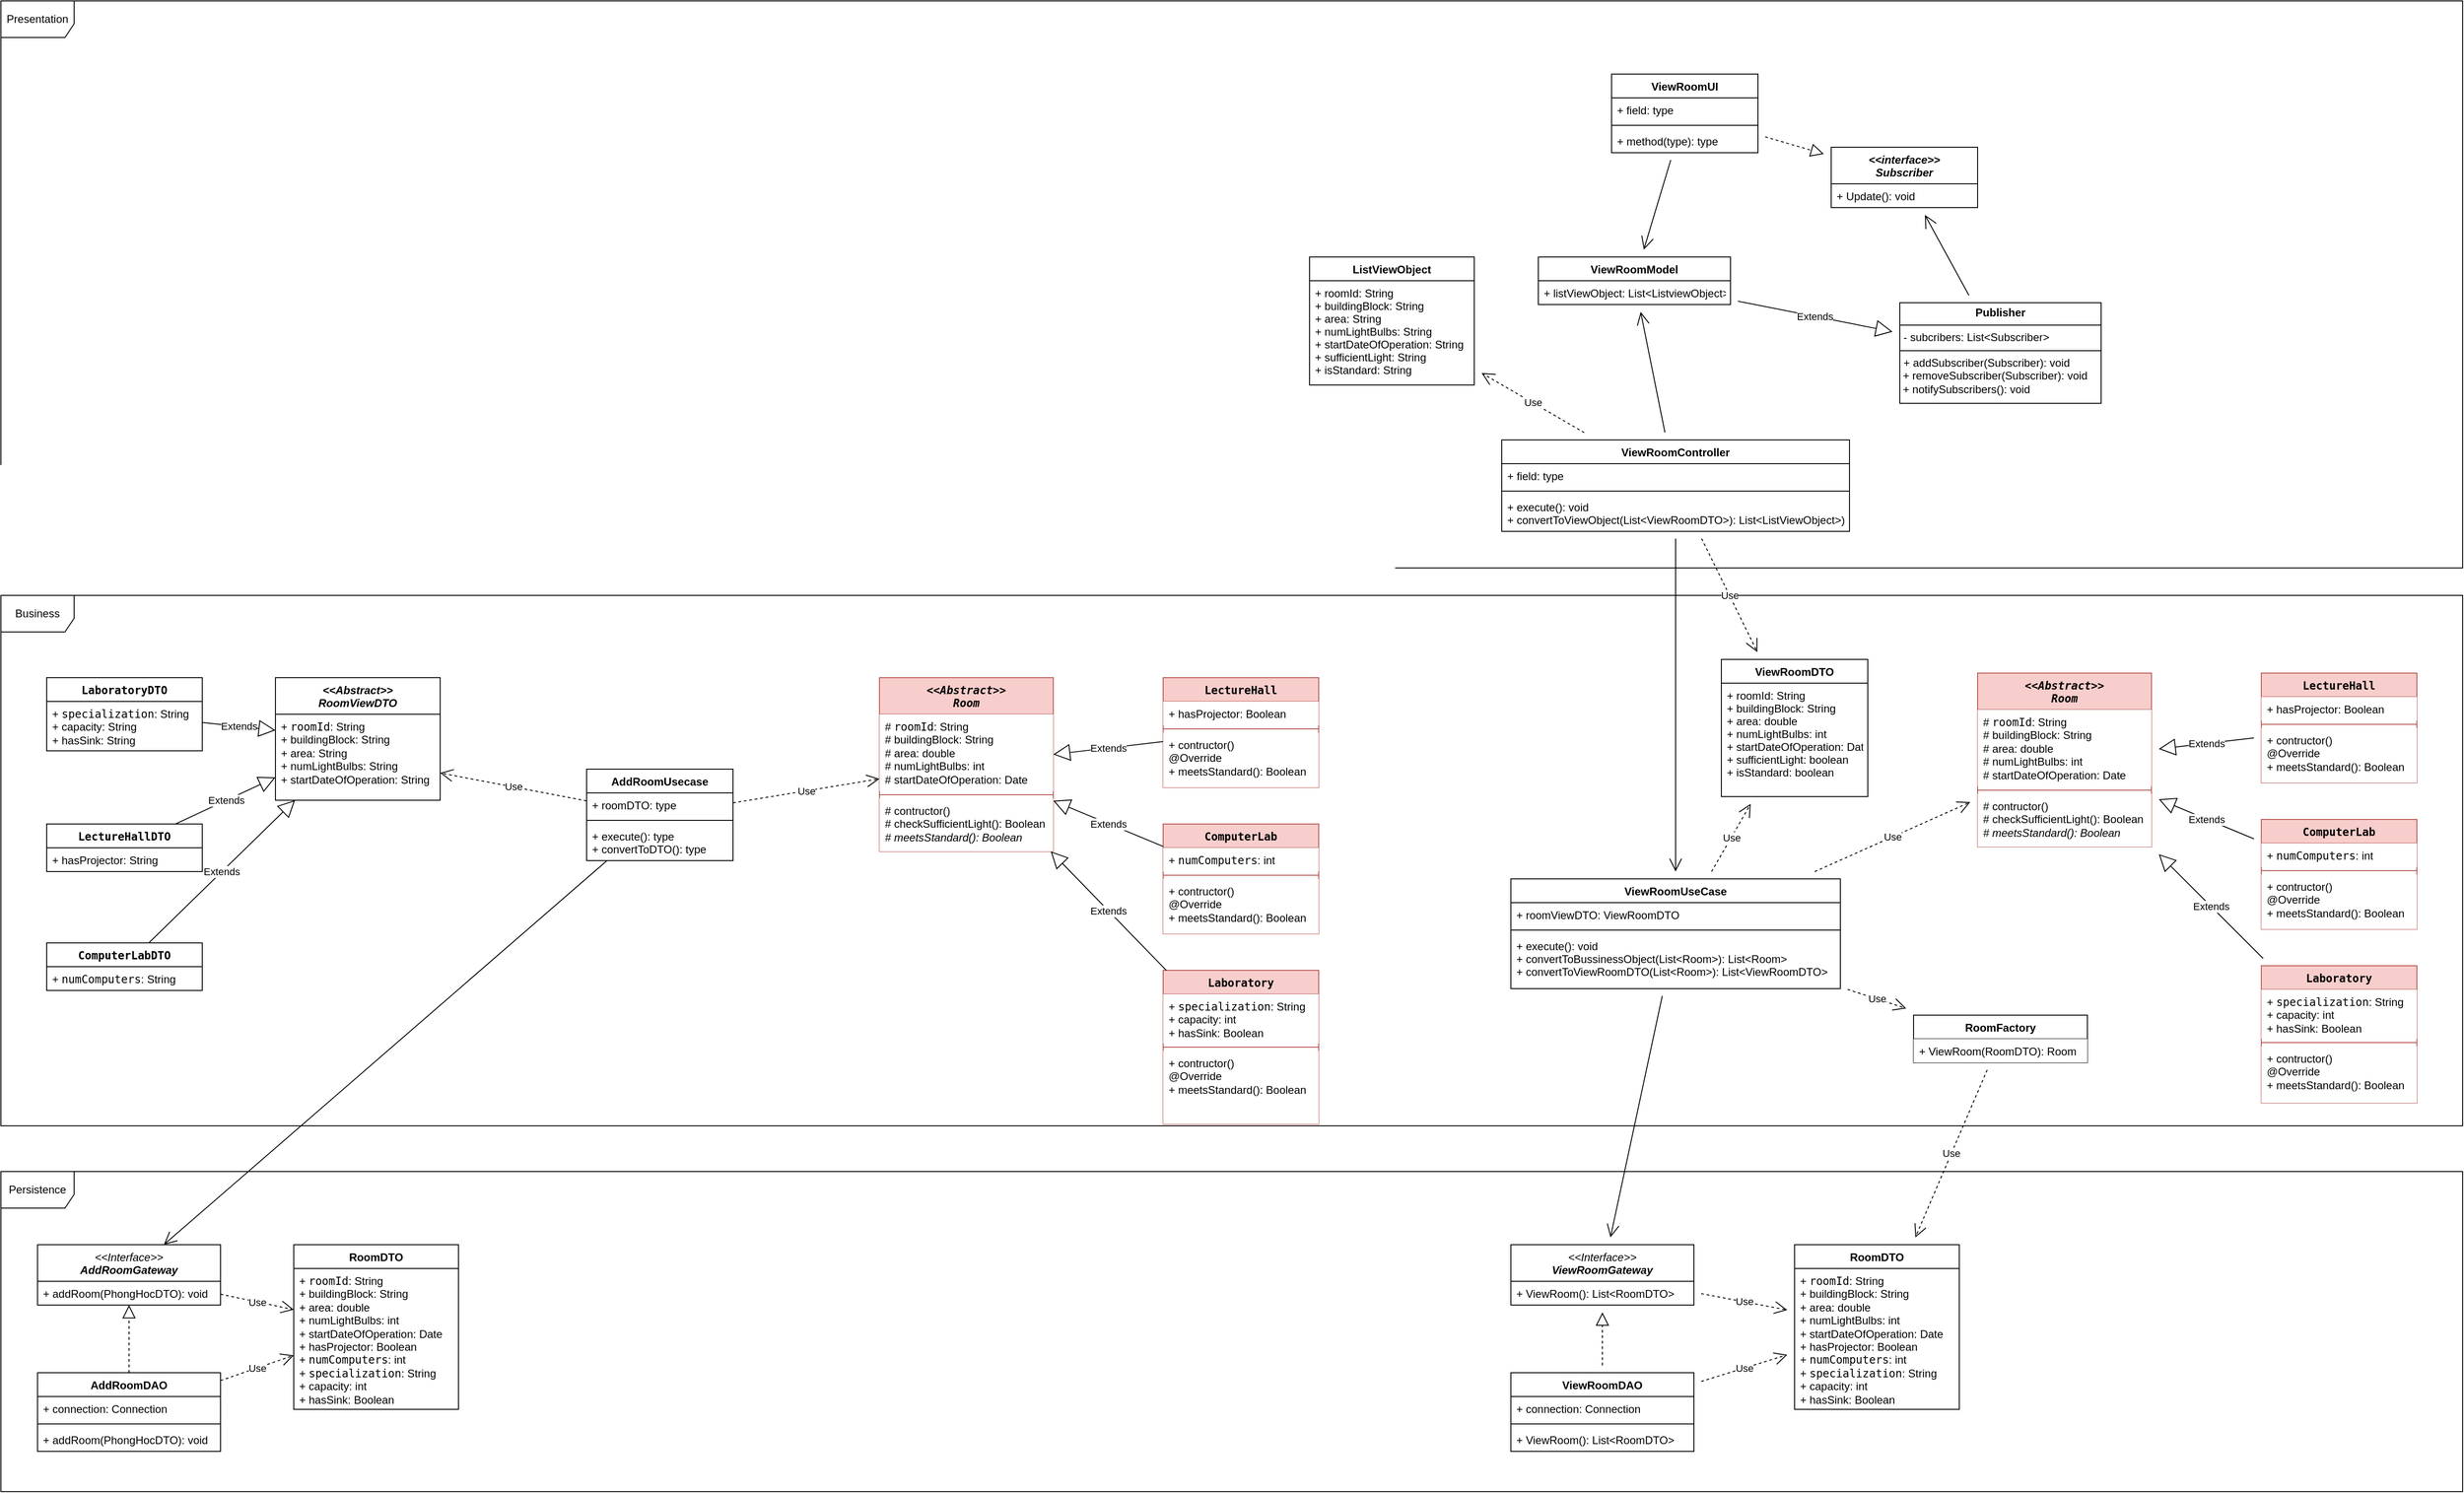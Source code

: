<mxfile>
    <diagram name="Page-1" id="yDfNFinJAzQXPqqPIYiH">
        <mxGraphModel dx="1584" dy="721" grid="1" gridSize="10" guides="1" tooltips="1" connect="1" arrows="1" fold="1" page="1" pageScale="1" pageWidth="850" pageHeight="1100" background="none" math="0" shadow="0">
            <root>
                <mxCell id="0"/>
                <mxCell id="1" parent="0"/>
                <mxCell id="zzaShAJUH8Mr4S-TDmGa-9" value="Business" style="shape=umlFrame;whiteSpace=wrap;html=1;pointerEvents=0;width=80;height=40;fillColor=default;fillStyle=auto;gradientColor=none;fontColor=default;rounded=0;fontStyle=0;movable=0;resizable=0;rotatable=0;deletable=0;editable=0;connectable=0;" parent="1" vertex="1">
                    <mxGeometry x="-800" y="970" width="2690" height="580" as="geometry"/>
                </mxCell>
                <mxCell id="zzaShAJUH8Mr4S-TDmGa-8" value="Presentation" style="shape=umlFrame;whiteSpace=wrap;html=1;pointerEvents=0;width=80;height=40;fontColor=default;rounded=0;movable=0;resizable=0;rotatable=0;deletable=0;editable=0;connectable=0;" parent="1" vertex="1">
                    <mxGeometry x="-800" y="320" width="2690" height="620" as="geometry"/>
                </mxCell>
                <mxCell id="zzaShAJUH8Mr4S-TDmGa-10" value="Persistence" style="shape=umlFrame;whiteSpace=wrap;html=1;pointerEvents=0;width=80;height=40;fontColor=default;rounded=0;movable=0;resizable=0;rotatable=0;deletable=0;editable=0;connectable=0;" parent="1" vertex="1">
                    <mxGeometry x="-800" y="1600" width="2690" height="350" as="geometry"/>
                </mxCell>
                <mxCell id="zzaShAJUH8Mr4S-TDmGa-12" value="&lt;div&gt;&lt;code&gt;&lt;i&gt;&lt;font&gt;&amp;lt;&amp;lt;Abstract&amp;gt;&amp;gt;&lt;/font&gt;&lt;/i&gt;&lt;/code&gt;&lt;/div&gt;&lt;font face=&quot;monospace&quot;&gt;&lt;i&gt;Room&lt;/i&gt;&lt;/font&gt;" style="swimlane;fontStyle=1;align=center;verticalAlign=top;childLayout=stackLayout;horizontal=1;startSize=40;horizontalStack=0;resizeParent=1;resizeParentMax=0;resizeLast=0;collapsible=1;marginBottom=0;whiteSpace=wrap;html=1;rounded=0;fillColor=#f8cecc;strokeColor=#b85450;" parent="1" vertex="1">
                    <mxGeometry x="160" y="1060" width="190" height="190" as="geometry"/>
                </mxCell>
                <mxCell id="zzaShAJUH8Mr4S-TDmGa-13" value="#&amp;nbsp;&lt;code&gt;&lt;font&gt;roomId&lt;/font&gt;&lt;/code&gt;: Strin&lt;span style=&quot;background-color: transparent;&quot;&gt;g&lt;/span&gt;&lt;div&gt;&lt;div&gt;# buildingBlock&lt;span style=&quot;background-color: transparent;&quot;&gt;: String&lt;/span&gt;&lt;/div&gt;&lt;/div&gt;&lt;div&gt;&lt;span style=&quot;background-color: transparent;&quot;&gt;#&amp;nbsp;&lt;/span&gt;area&lt;span style=&quot;background-color: transparent;&quot;&gt;: double&lt;/span&gt;&lt;/div&gt;&lt;div&gt;&lt;span style=&quot;background-color: transparent;&quot;&gt;#&amp;nbsp;&lt;/span&gt;numLightBulbs&lt;span style=&quot;background-color: transparent;&quot;&gt;: int&lt;/span&gt;&lt;/div&gt;&lt;div&gt;&lt;span style=&quot;background-color: transparent;&quot;&gt;#&amp;nbsp;&lt;/span&gt;startDateOfOperation&lt;span style=&quot;background-color: transparent;&quot;&gt;: Date&lt;/span&gt;&lt;/div&gt;" style="text;strokeColor=none;fillColor=default;align=left;verticalAlign=top;spacingLeft=4;spacingRight=4;overflow=hidden;rotatable=0;points=[[0,0.5],[1,0.5]];portConstraint=eastwest;whiteSpace=wrap;html=1;fontColor=default;rounded=0;" parent="zzaShAJUH8Mr4S-TDmGa-12" vertex="1">
                    <mxGeometry y="40" width="190" height="84" as="geometry"/>
                </mxCell>
                <mxCell id="zzaShAJUH8Mr4S-TDmGa-14" value="" style="line;strokeWidth=1;fillColor=none;align=left;verticalAlign=middle;spacingTop=-1;spacingLeft=3;spacingRight=3;rotatable=0;labelPosition=right;points=[];portConstraint=eastwest;strokeColor=inherit;fontColor=default;rounded=0;" parent="zzaShAJUH8Mr4S-TDmGa-12" vertex="1">
                    <mxGeometry y="124" width="190" height="8" as="geometry"/>
                </mxCell>
                <mxCell id="zzaShAJUH8Mr4S-TDmGa-15" value="# contructor()&amp;nbsp;&lt;br&gt;# checkSufficientLight(): Boolean&lt;div&gt;&lt;i&gt;#&amp;nbsp;meetsStandard(): Boolean&lt;/i&gt;&lt;/div&gt;" style="text;strokeColor=none;fillColor=default;align=left;verticalAlign=top;spacingLeft=4;spacingRight=4;overflow=hidden;rotatable=0;points=[[0,0.5],[1,0.5]];portConstraint=eastwest;whiteSpace=wrap;html=1;fontColor=default;rounded=0;" parent="zzaShAJUH8Mr4S-TDmGa-12" vertex="1">
                    <mxGeometry y="132" width="190" height="58" as="geometry"/>
                </mxCell>
                <mxCell id="zzaShAJUH8Mr4S-TDmGa-16" value="&lt;code&gt;&lt;font&gt;LectureHall             &lt;/font&gt;&lt;/code&gt;" style="swimlane;fontStyle=1;align=center;verticalAlign=top;childLayout=stackLayout;horizontal=1;startSize=26;horizontalStack=0;resizeParent=1;resizeParentMax=0;resizeLast=0;collapsible=1;marginBottom=0;whiteSpace=wrap;html=1;rounded=0;fillColor=#f8cecc;strokeColor=#b85450;" parent="1" vertex="1">
                    <mxGeometry x="470" y="1060" width="170" height="120" as="geometry"/>
                </mxCell>
                <mxCell id="zzaShAJUH8Mr4S-TDmGa-17" value="+ hasProjector: Boolean" style="text;strokeColor=none;fillColor=default;align=left;verticalAlign=top;spacingLeft=4;spacingRight=4;overflow=hidden;rotatable=0;points=[[0,0.5],[1,0.5]];portConstraint=eastwest;whiteSpace=wrap;html=1;fontColor=default;rounded=0;" parent="zzaShAJUH8Mr4S-TDmGa-16" vertex="1">
                    <mxGeometry y="26" width="170" height="26" as="geometry"/>
                </mxCell>
                <mxCell id="zzaShAJUH8Mr4S-TDmGa-18" value="" style="line;strokeWidth=1;fillColor=none;align=left;verticalAlign=middle;spacingTop=-1;spacingLeft=3;spacingRight=3;rotatable=0;labelPosition=right;points=[];portConstraint=eastwest;strokeColor=inherit;fontColor=default;rounded=0;" parent="zzaShAJUH8Mr4S-TDmGa-16" vertex="1">
                    <mxGeometry y="52" width="170" height="8" as="geometry"/>
                </mxCell>
                <mxCell id="zzaShAJUH8Mr4S-TDmGa-19" value="+ contructor()&lt;div&gt;@Override&lt;br&gt;+ meetsStandard():&amp;nbsp;&lt;span style=&quot;background-color: transparent;&quot;&gt;Boolean&lt;/span&gt;&lt;/div&gt;" style="text;strokeColor=none;fillColor=default;align=left;verticalAlign=top;spacingLeft=4;spacingRight=4;overflow=hidden;rotatable=0;points=[[0,0.5],[1,0.5]];portConstraint=eastwest;whiteSpace=wrap;html=1;fontColor=default;rounded=0;" parent="zzaShAJUH8Mr4S-TDmGa-16" vertex="1">
                    <mxGeometry y="60" width="170" height="60" as="geometry"/>
                </mxCell>
                <mxCell id="zzaShAJUH8Mr4S-TDmGa-20" value="&lt;code&gt;&lt;font&gt;ComputerLab             &lt;/font&gt;&lt;/code&gt;" style="swimlane;fontStyle=1;align=center;verticalAlign=top;childLayout=stackLayout;horizontal=1;startSize=26;horizontalStack=0;resizeParent=1;resizeParentMax=0;resizeLast=0;collapsible=1;marginBottom=0;whiteSpace=wrap;html=1;rounded=0;fillColor=#f8cecc;strokeColor=#b85450;" parent="1" vertex="1">
                    <mxGeometry x="470" y="1220" width="170" height="120" as="geometry"/>
                </mxCell>
                <mxCell id="zzaShAJUH8Mr4S-TDmGa-21" value="+&amp;nbsp;&lt;code&gt;&lt;font&gt;numComputers&lt;/font&gt;&lt;/code&gt;: int" style="text;strokeColor=none;fillColor=default;align=left;verticalAlign=top;spacingLeft=4;spacingRight=4;overflow=hidden;rotatable=0;points=[[0,0.5],[1,0.5]];portConstraint=eastwest;whiteSpace=wrap;html=1;fontColor=default;rounded=0;" parent="zzaShAJUH8Mr4S-TDmGa-20" vertex="1">
                    <mxGeometry y="26" width="170" height="26" as="geometry"/>
                </mxCell>
                <mxCell id="zzaShAJUH8Mr4S-TDmGa-22" value="" style="line;strokeWidth=1;fillColor=none;align=left;verticalAlign=middle;spacingTop=-1;spacingLeft=3;spacingRight=3;rotatable=0;labelPosition=right;points=[];portConstraint=eastwest;strokeColor=inherit;fontColor=default;rounded=0;" parent="zzaShAJUH8Mr4S-TDmGa-20" vertex="1">
                    <mxGeometry y="52" width="170" height="8" as="geometry"/>
                </mxCell>
                <mxCell id="zzaShAJUH8Mr4S-TDmGa-23" value="+ contructor()&lt;div&gt;@Override&lt;br&gt;+ meetsStandard():&amp;nbsp;&lt;span style=&quot;background-color: transparent;&quot;&gt;Boolean&lt;/span&gt;&lt;/div&gt;" style="text;strokeColor=none;fillColor=default;align=left;verticalAlign=top;spacingLeft=4;spacingRight=4;overflow=hidden;rotatable=0;points=[[0,0.5],[1,0.5]];portConstraint=eastwest;whiteSpace=wrap;html=1;fontColor=default;rounded=0;" parent="zzaShAJUH8Mr4S-TDmGa-20" vertex="1">
                    <mxGeometry y="60" width="170" height="60" as="geometry"/>
                </mxCell>
                <mxCell id="zzaShAJUH8Mr4S-TDmGa-24" value="&lt;code&gt;&lt;font&gt;Laboratory              &lt;/font&gt;&lt;/code&gt;" style="swimlane;fontStyle=1;align=center;verticalAlign=top;childLayout=stackLayout;horizontal=1;startSize=26;horizontalStack=0;resizeParent=1;resizeParentMax=0;resizeLast=0;collapsible=1;marginBottom=0;whiteSpace=wrap;html=1;rounded=0;fillColor=#f8cecc;strokeColor=#b85450;" parent="1" vertex="1">
                    <mxGeometry x="470" y="1380" width="170" height="168" as="geometry"/>
                </mxCell>
                <mxCell id="zzaShAJUH8Mr4S-TDmGa-25" value="+&amp;nbsp;&lt;code&gt;&lt;font&gt;specialization&lt;/font&gt;&lt;/code&gt;: String&lt;div&gt;+ capacity&lt;span style=&quot;background-color: transparent;&quot;&gt;: int&lt;/span&gt;&lt;/div&gt;&lt;div&gt;&lt;span style=&quot;background-color: transparent;&quot;&gt;+&amp;nbsp;&lt;/span&gt;hasSink&lt;span style=&quot;background-color: transparent;&quot;&gt;: Boolean&lt;/span&gt;&lt;/div&gt;" style="text;strokeColor=none;fillColor=default;align=left;verticalAlign=top;spacingLeft=4;spacingRight=4;overflow=hidden;rotatable=0;points=[[0,0.5],[1,0.5]];portConstraint=eastwest;whiteSpace=wrap;html=1;rounded=0;" parent="zzaShAJUH8Mr4S-TDmGa-24" vertex="1">
                    <mxGeometry y="26" width="170" height="54" as="geometry"/>
                </mxCell>
                <mxCell id="zzaShAJUH8Mr4S-TDmGa-26" value="" style="line;strokeWidth=1;fillColor=none;align=left;verticalAlign=middle;spacingTop=-1;spacingLeft=3;spacingRight=3;rotatable=0;labelPosition=right;points=[];portConstraint=eastwest;strokeColor=inherit;fontColor=default;rounded=0;" parent="zzaShAJUH8Mr4S-TDmGa-24" vertex="1">
                    <mxGeometry y="80" width="170" height="8" as="geometry"/>
                </mxCell>
                <mxCell id="zzaShAJUH8Mr4S-TDmGa-27" value="+ contructor()&lt;div&gt;@Override&lt;br&gt;+ meetsStandard():&amp;nbsp;&lt;span style=&quot;background-color: transparent;&quot;&gt;Boolean&lt;/span&gt;&lt;/div&gt;" style="text;strokeColor=none;fillColor=default;align=left;verticalAlign=top;spacingLeft=4;spacingRight=4;overflow=hidden;rotatable=0;points=[[0,0.5],[1,0.5]];portConstraint=eastwest;whiteSpace=wrap;html=1;fontColor=default;rounded=0;" parent="zzaShAJUH8Mr4S-TDmGa-24" vertex="1">
                    <mxGeometry y="88" width="170" height="80" as="geometry"/>
                </mxCell>
                <mxCell id="zzaShAJUH8Mr4S-TDmGa-28" value="Extends" style="endArrow=block;endSize=16;endFill=0;html=1;rounded=0;fontColor=default;" parent="1" source="zzaShAJUH8Mr4S-TDmGa-16" target="zzaShAJUH8Mr4S-TDmGa-12" edge="1">
                    <mxGeometry width="160" relative="1" as="geometry">
                        <mxPoint x="530" y="880" as="sourcePoint"/>
                        <mxPoint x="690" y="880" as="targetPoint"/>
                    </mxGeometry>
                </mxCell>
                <mxCell id="zzaShAJUH8Mr4S-TDmGa-29" value="Extends" style="endArrow=block;endSize=16;endFill=0;html=1;rounded=0;fontColor=default;" parent="1" source="zzaShAJUH8Mr4S-TDmGa-24" target="zzaShAJUH8Mr4S-TDmGa-12" edge="1">
                    <mxGeometry width="160" relative="1" as="geometry">
                        <mxPoint x="727.5" y="850" as="sourcePoint"/>
                        <mxPoint x="602.5" y="885" as="targetPoint"/>
                    </mxGeometry>
                </mxCell>
                <mxCell id="zzaShAJUH8Mr4S-TDmGa-30" value="Extends" style="endArrow=block;endSize=16;endFill=0;html=1;rounded=0;fontColor=default;" parent="1" source="zzaShAJUH8Mr4S-TDmGa-20" target="zzaShAJUH8Mr4S-TDmGa-12" edge="1">
                    <mxGeometry width="160" relative="1" as="geometry">
                        <mxPoint x="705" y="890" as="sourcePoint"/>
                        <mxPoint x="580" y="925" as="targetPoint"/>
                    </mxGeometry>
                </mxCell>
                <mxCell id="zzaShAJUH8Mr4S-TDmGa-31" value="AddRoomDAO" style="swimlane;fontStyle=1;align=center;verticalAlign=top;childLayout=stackLayout;horizontal=1;startSize=26;horizontalStack=0;resizeParent=1;resizeParentMax=0;resizeLast=0;collapsible=1;marginBottom=0;whiteSpace=wrap;html=1;fontColor=default;rounded=0;" parent="1" vertex="1">
                    <mxGeometry x="-760" y="1820" width="200" height="86" as="geometry"/>
                </mxCell>
                <mxCell id="zzaShAJUH8Mr4S-TDmGa-32" value="+ connection: Connection" style="text;strokeColor=none;fillColor=none;align=left;verticalAlign=top;spacingLeft=4;spacingRight=4;overflow=hidden;rotatable=0;points=[[0,0.5],[1,0.5]];portConstraint=eastwest;whiteSpace=wrap;html=1;fontColor=default;rounded=0;" parent="zzaShAJUH8Mr4S-TDmGa-31" vertex="1">
                    <mxGeometry y="26" width="200" height="26" as="geometry"/>
                </mxCell>
                <mxCell id="zzaShAJUH8Mr4S-TDmGa-33" value="" style="line;strokeWidth=1;fillColor=none;align=left;verticalAlign=middle;spacingTop=-1;spacingLeft=3;spacingRight=3;rotatable=0;labelPosition=right;points=[];portConstraint=eastwest;strokeColor=inherit;fontColor=default;rounded=0;" parent="zzaShAJUH8Mr4S-TDmGa-31" vertex="1">
                    <mxGeometry y="52" width="200" height="8" as="geometry"/>
                </mxCell>
                <mxCell id="zzaShAJUH8Mr4S-TDmGa-34" value="+ addRoom(&lt;span style=&quot;text-align: center;&quot;&gt;PhongHocDTO&lt;/span&gt;): void" style="text;strokeColor=none;fillColor=none;align=left;verticalAlign=top;spacingLeft=4;spacingRight=4;overflow=hidden;rotatable=0;points=[[0,0.5],[1,0.5]];portConstraint=eastwest;whiteSpace=wrap;html=1;fontColor=default;rounded=0;" parent="zzaShAJUH8Mr4S-TDmGa-31" vertex="1">
                    <mxGeometry y="60" width="200" height="26" as="geometry"/>
                </mxCell>
                <mxCell id="zzaShAJUH8Mr4S-TDmGa-35" value="RoomDTO" style="swimlane;fontStyle=1;align=center;verticalAlign=top;childLayout=stackLayout;horizontal=1;startSize=26;horizontalStack=0;resizeParent=1;resizeParentMax=0;resizeLast=0;collapsible=1;marginBottom=0;whiteSpace=wrap;html=1;fontColor=default;rounded=0;" parent="1" vertex="1">
                    <mxGeometry x="-480" y="1680" width="180" height="180" as="geometry"/>
                </mxCell>
                <mxCell id="zzaShAJUH8Mr4S-TDmGa-36" value="+&amp;nbsp;&lt;code&gt;&lt;font&gt;roomId&lt;/font&gt;&lt;/code&gt;: Strin&lt;span style=&quot;background-color: transparent;&quot;&gt;g&lt;/span&gt;&lt;div&gt;+ buildingBlock&lt;span style=&quot;background-color: transparent;&quot;&gt;: String&lt;/span&gt;&lt;/div&gt;&lt;div&gt;&lt;span style=&quot;background-color: transparent;&quot;&gt;+&amp;nbsp;&lt;/span&gt;area&lt;span style=&quot;background-color: transparent;&quot;&gt;: double&lt;/span&gt;&lt;/div&gt;&lt;div&gt;&lt;span style=&quot;background-color: transparent;&quot;&gt;+&amp;nbsp;&lt;/span&gt;numLightBulbs&lt;span style=&quot;background-color: transparent;&quot;&gt;: int&lt;/span&gt;&lt;/div&gt;&lt;div&gt;&lt;span style=&quot;background-color: transparent;&quot;&gt;+&amp;nbsp;&lt;/span&gt;startDateOfOperation&lt;span style=&quot;background-color: transparent;&quot;&gt;: Date&lt;/span&gt;&lt;/div&gt;&lt;div&gt;+ hasProjector: Boolean&lt;/div&gt;&lt;div&gt;+&amp;nbsp;&lt;code&gt;&lt;font&gt;numComputers&lt;/font&gt;&lt;/code&gt;: int&lt;/div&gt;&lt;div&gt;+&amp;nbsp;&lt;code&gt;&lt;font&gt;specialization&lt;/font&gt;&lt;/code&gt;: String&lt;div&gt;+ capacity&lt;span style=&quot;background-color: transparent;&quot;&gt;: int&lt;/span&gt;&lt;/div&gt;&lt;div&gt;&lt;span style=&quot;background-color: transparent;&quot;&gt;+&amp;nbsp;&lt;/span&gt;hasSink&lt;span style=&quot;background-color: transparent;&quot;&gt;: Boolean&lt;/span&gt;&lt;/div&gt;&lt;/div&gt;" style="text;strokeColor=none;fillColor=none;align=left;verticalAlign=top;spacingLeft=4;spacingRight=4;overflow=hidden;rotatable=0;points=[[0,0.5],[1,0.5]];portConstraint=eastwest;whiteSpace=wrap;html=1;fontColor=default;rounded=0;" parent="zzaShAJUH8Mr4S-TDmGa-35" vertex="1">
                    <mxGeometry y="26" width="180" height="154" as="geometry"/>
                </mxCell>
                <mxCell id="zzaShAJUH8Mr4S-TDmGa-39" value="&lt;i style=&quot;font-weight: normal;&quot;&gt;&amp;lt;&amp;lt;Interface&amp;gt;&amp;gt;&lt;/i&gt;&lt;div&gt;&lt;i&gt;AddRoomGateway&lt;/i&gt;&lt;/div&gt;" style="swimlane;fontStyle=1;align=center;verticalAlign=top;childLayout=stackLayout;horizontal=1;startSize=40;horizontalStack=0;resizeParent=1;resizeParentMax=0;resizeLast=0;collapsible=1;marginBottom=0;whiteSpace=wrap;html=1;fontColor=default;rounded=0;" parent="1" vertex="1">
                    <mxGeometry x="-760" y="1680" width="200" height="66" as="geometry"/>
                </mxCell>
                <mxCell id="zzaShAJUH8Mr4S-TDmGa-42" value="+ addRoom(&lt;span style=&quot;text-align: center;&quot;&gt;PhongHocDTO&lt;/span&gt;): void" style="text;strokeColor=none;fillColor=none;align=left;verticalAlign=top;spacingLeft=4;spacingRight=4;overflow=hidden;rotatable=0;points=[[0,0.5],[1,0.5]];portConstraint=eastwest;whiteSpace=wrap;html=1;fontColor=default;rounded=0;" parent="zzaShAJUH8Mr4S-TDmGa-39" vertex="1">
                    <mxGeometry y="40" width="200" height="26" as="geometry"/>
                </mxCell>
                <mxCell id="zzaShAJUH8Mr4S-TDmGa-43" value="" style="endArrow=block;dashed=1;endFill=0;endSize=12;html=1;rounded=0;fontColor=default;" parent="1" source="zzaShAJUH8Mr4S-TDmGa-31" target="zzaShAJUH8Mr4S-TDmGa-39" edge="1">
                    <mxGeometry width="160" relative="1" as="geometry">
                        <mxPoint x="-740" y="1790" as="sourcePoint"/>
                        <mxPoint x="-580" y="1790" as="targetPoint"/>
                    </mxGeometry>
                </mxCell>
                <mxCell id="zzaShAJUH8Mr4S-TDmGa-44" value="Use" style="endArrow=open;endSize=12;dashed=1;html=1;rounded=0;fontColor=default;" parent="1" source="zzaShAJUH8Mr4S-TDmGa-31" target="zzaShAJUH8Mr4S-TDmGa-35" edge="1">
                    <mxGeometry width="160" relative="1" as="geometry">
                        <mxPoint x="-670" y="1790" as="sourcePoint"/>
                        <mxPoint x="-510" y="1790" as="targetPoint"/>
                    </mxGeometry>
                </mxCell>
                <mxCell id="zzaShAJUH8Mr4S-TDmGa-45" value="Use" style="endArrow=open;endSize=12;dashed=1;html=1;rounded=0;fontColor=default;" parent="1" source="zzaShAJUH8Mr4S-TDmGa-39" target="zzaShAJUH8Mr4S-TDmGa-35" edge="1">
                    <mxGeometry width="160" relative="1" as="geometry">
                        <mxPoint x="-620" y="1780" as="sourcePoint"/>
                        <mxPoint x="-460" y="1780" as="targetPoint"/>
                    </mxGeometry>
                </mxCell>
                <mxCell id="zzaShAJUH8Mr4S-TDmGa-54" value="&lt;i&gt;&amp;lt;&amp;lt;Abstract&amp;gt;&amp;gt;&lt;br&gt;RoomViewDTO&lt;/i&gt;" style="swimlane;fontStyle=1;align=center;verticalAlign=top;childLayout=stackLayout;horizontal=1;startSize=40;horizontalStack=0;resizeParent=1;resizeParentMax=0;resizeLast=0;collapsible=1;marginBottom=0;whiteSpace=wrap;html=1;fontColor=default;rounded=0;" parent="1" vertex="1">
                    <mxGeometry x="-500" y="1060" width="180" height="134" as="geometry"/>
                </mxCell>
                <mxCell id="zzaShAJUH8Mr4S-TDmGa-55" value="+&amp;nbsp;&lt;code&gt;roomId&lt;/code&gt;: Strin&lt;span style=&quot;background-color: transparent;&quot;&gt;g&lt;/span&gt;&lt;div&gt;+ buildingBlock&lt;span style=&quot;background-color: transparent;&quot;&gt;: String&lt;/span&gt;&lt;/div&gt;&lt;div&gt;&lt;span style=&quot;background-color: transparent;&quot;&gt;+&amp;nbsp;&lt;/span&gt;area&lt;span style=&quot;background-color: transparent;&quot;&gt;: String&lt;/span&gt;&lt;/div&gt;&lt;div&gt;&lt;span style=&quot;background-color: transparent;&quot;&gt;+&amp;nbsp;&lt;/span&gt;numLightBulbs&lt;span style=&quot;background-color: transparent;&quot;&gt;: String&lt;/span&gt;&lt;/div&gt;&lt;div&gt;&lt;span style=&quot;background-color: transparent;&quot;&gt;+&amp;nbsp;&lt;/span&gt;startDateOfOperation&lt;span style=&quot;background-color: transparent;&quot;&gt;: String&lt;/span&gt;&lt;/div&gt;" style="text;strokeColor=none;fillColor=none;align=left;verticalAlign=top;spacingLeft=4;spacingRight=4;overflow=hidden;rotatable=0;points=[[0,0.5],[1,0.5]];portConstraint=eastwest;whiteSpace=wrap;html=1;fontColor=default;rounded=0;" parent="zzaShAJUH8Mr4S-TDmGa-54" vertex="1">
                    <mxGeometry y="40" width="180" height="94" as="geometry"/>
                </mxCell>
                <mxCell id="zzaShAJUH8Mr4S-TDmGa-58" value="AddRoomUsecase" style="swimlane;fontStyle=1;align=center;verticalAlign=top;childLayout=stackLayout;horizontal=1;startSize=26;horizontalStack=0;resizeParent=1;resizeParentMax=0;resizeLast=0;collapsible=1;marginBottom=0;whiteSpace=wrap;html=1;fontColor=default;rounded=0;" parent="1" vertex="1">
                    <mxGeometry x="-160" y="1160" width="160" height="100" as="geometry"/>
                </mxCell>
                <mxCell id="zzaShAJUH8Mr4S-TDmGa-59" value="+ roomDTO: type" style="text;strokeColor=none;fillColor=none;align=left;verticalAlign=top;spacingLeft=4;spacingRight=4;overflow=hidden;rotatable=0;points=[[0,0.5],[1,0.5]];portConstraint=eastwest;whiteSpace=wrap;html=1;fontColor=default;rounded=0;" parent="zzaShAJUH8Mr4S-TDmGa-58" vertex="1">
                    <mxGeometry y="26" width="160" height="26" as="geometry"/>
                </mxCell>
                <mxCell id="zzaShAJUH8Mr4S-TDmGa-60" value="" style="line;strokeWidth=1;fillColor=none;align=left;verticalAlign=middle;spacingTop=-1;spacingLeft=3;spacingRight=3;rotatable=0;labelPosition=right;points=[];portConstraint=eastwest;strokeColor=inherit;fontColor=default;rounded=0;" parent="zzaShAJUH8Mr4S-TDmGa-58" vertex="1">
                    <mxGeometry y="52" width="160" height="8" as="geometry"/>
                </mxCell>
                <mxCell id="zzaShAJUH8Mr4S-TDmGa-61" value="+ execute(): type&lt;br&gt;+ convertToDTO(): type" style="text;strokeColor=none;fillColor=none;align=left;verticalAlign=top;spacingLeft=4;spacingRight=4;overflow=hidden;rotatable=0;points=[[0,0.5],[1,0.5]];portConstraint=eastwest;whiteSpace=wrap;html=1;fontColor=default;rounded=0;" parent="zzaShAJUH8Mr4S-TDmGa-58" vertex="1">
                    <mxGeometry y="60" width="160" height="40" as="geometry"/>
                </mxCell>
                <mxCell id="2" value="&lt;code&gt;&lt;font&gt;LectureHallDTO&lt;/font&gt;&lt;/code&gt;" style="swimlane;fontStyle=1;align=center;verticalAlign=top;childLayout=stackLayout;horizontal=1;startSize=26;horizontalStack=0;resizeParent=1;resizeParentMax=0;resizeLast=0;collapsible=1;marginBottom=0;whiteSpace=wrap;html=1;fontColor=default;rounded=0;" parent="1" vertex="1">
                    <mxGeometry x="-750" y="1220" width="170" height="52" as="geometry"/>
                </mxCell>
                <mxCell id="3" value="+ hasProjector: String" style="text;strokeColor=none;fillColor=none;align=left;verticalAlign=top;spacingLeft=4;spacingRight=4;overflow=hidden;rotatable=0;points=[[0,0.5],[1,0.5]];portConstraint=eastwest;whiteSpace=wrap;html=1;fontColor=default;rounded=0;" parent="2" vertex="1">
                    <mxGeometry y="26" width="170" height="26" as="geometry"/>
                </mxCell>
                <mxCell id="6" value="&lt;code&gt;&lt;font&gt;ComputerLabDTO&lt;/font&gt;&lt;/code&gt;" style="swimlane;fontStyle=1;align=center;verticalAlign=top;childLayout=stackLayout;horizontal=1;startSize=26;horizontalStack=0;resizeParent=1;resizeParentMax=0;resizeLast=0;collapsible=1;marginBottom=0;whiteSpace=wrap;html=1;fontColor=default;rounded=0;" parent="1" vertex="1">
                    <mxGeometry x="-750" y="1350" width="170" height="52" as="geometry"/>
                </mxCell>
                <mxCell id="7" value="+&amp;nbsp;&lt;code&gt;&lt;font&gt;numComputers&lt;/font&gt;&lt;/code&gt;: String" style="text;strokeColor=none;fillColor=none;align=left;verticalAlign=top;spacingLeft=4;spacingRight=4;overflow=hidden;rotatable=0;points=[[0,0.5],[1,0.5]];portConstraint=eastwest;whiteSpace=wrap;html=1;fontColor=default;rounded=0;" parent="6" vertex="1">
                    <mxGeometry y="26" width="170" height="26" as="geometry"/>
                </mxCell>
                <mxCell id="10" value="&lt;code&gt;&lt;font&gt;LaboratoryDTO&lt;/font&gt;&lt;/code&gt;" style="swimlane;fontStyle=1;align=center;verticalAlign=top;childLayout=stackLayout;horizontal=1;startSize=26;horizontalStack=0;resizeParent=1;resizeParentMax=0;resizeLast=0;collapsible=1;marginBottom=0;whiteSpace=wrap;html=1;fontColor=default;rounded=0;" parent="1" vertex="1">
                    <mxGeometry x="-750" y="1060" width="170" height="80" as="geometry"/>
                </mxCell>
                <mxCell id="11" value="+&amp;nbsp;&lt;code&gt;&lt;font&gt;specialization&lt;/font&gt;&lt;/code&gt;: String&lt;div&gt;+ capacity&lt;span style=&quot;background-color: transparent;&quot;&gt;: String&lt;/span&gt;&lt;/div&gt;&lt;div&gt;&lt;span style=&quot;background-color: transparent;&quot;&gt;+&amp;nbsp;&lt;/span&gt;hasSink&lt;span style=&quot;background-color: transparent;&quot;&gt;: String&lt;/span&gt;&lt;/div&gt;" style="text;strokeColor=none;fillColor=none;align=left;verticalAlign=top;spacingLeft=4;spacingRight=4;overflow=hidden;rotatable=0;points=[[0,0.5],[1,0.5]];portConstraint=eastwest;whiteSpace=wrap;html=1;fontColor=default;rounded=0;" parent="10" vertex="1">
                    <mxGeometry y="26" width="170" height="54" as="geometry"/>
                </mxCell>
                <mxCell id="15" value="Extends" style="endArrow=block;endSize=16;endFill=0;html=1;" parent="1" source="2" target="zzaShAJUH8Mr4S-TDmGa-54" edge="1">
                    <mxGeometry width="160" relative="1" as="geometry">
                        <mxPoint x="-40" y="1040" as="sourcePoint"/>
                        <mxPoint x="120" y="1040" as="targetPoint"/>
                    </mxGeometry>
                </mxCell>
                <mxCell id="16" value="Extends" style="endArrow=block;endSize=16;endFill=0;html=1;" parent="1" source="6" target="zzaShAJUH8Mr4S-TDmGa-54" edge="1">
                    <mxGeometry width="160" relative="1" as="geometry">
                        <mxPoint x="40" y="1170" as="sourcePoint"/>
                        <mxPoint x="200" y="1170" as="targetPoint"/>
                    </mxGeometry>
                </mxCell>
                <mxCell id="17" value="Extends" style="endArrow=block;endSize=16;endFill=0;html=1;" parent="1" source="10" target="zzaShAJUH8Mr4S-TDmGa-54" edge="1">
                    <mxGeometry width="160" relative="1" as="geometry">
                        <mxPoint x="-150" y="1270" as="sourcePoint"/>
                        <mxPoint x="10" y="1270" as="targetPoint"/>
                    </mxGeometry>
                </mxCell>
                <mxCell id="21" value="Use" style="endArrow=open;endSize=12;dashed=1;html=1;" parent="1" source="zzaShAJUH8Mr4S-TDmGa-58" target="zzaShAJUH8Mr4S-TDmGa-55" edge="1">
                    <mxGeometry width="160" relative="1" as="geometry">
                        <mxPoint x="-300" y="1280" as="sourcePoint"/>
                        <mxPoint x="-140" y="1280" as="targetPoint"/>
                    </mxGeometry>
                </mxCell>
                <mxCell id="22" value="Use" style="endArrow=open;endSize=12;dashed=1;html=1;" parent="1" source="zzaShAJUH8Mr4S-TDmGa-58" target="zzaShAJUH8Mr4S-TDmGa-12" edge="1">
                    <mxGeometry width="160" relative="1" as="geometry">
                        <mxPoint x="100" y="1050" as="sourcePoint"/>
                        <mxPoint x="260" y="1050" as="targetPoint"/>
                    </mxGeometry>
                </mxCell>
                <mxCell id="24" value="" style="endArrow=open;endFill=1;endSize=12;html=1;" parent="1" source="zzaShAJUH8Mr4S-TDmGa-58" target="zzaShAJUH8Mr4S-TDmGa-39" edge="1">
                    <mxGeometry width="160" relative="1" as="geometry">
                        <mxPoint x="-400" y="1400" as="sourcePoint"/>
                        <mxPoint x="-240" y="1400" as="targetPoint"/>
                    </mxGeometry>
                </mxCell>
                <mxCell id="27" value="ViewRoomUseCase" style="swimlane;fontStyle=1;align=center;verticalAlign=top;childLayout=stackLayout;horizontal=1;startSize=26;horizontalStack=0;resizeParent=1;resizeParentMax=0;resizeLast=0;collapsible=1;marginBottom=0;" parent="1" vertex="1">
                    <mxGeometry x="850" y="1280" width="360" height="120" as="geometry"/>
                </mxCell>
                <mxCell id="28" value="+ roomViewDTO: ViewRoomDTO" style="text;strokeColor=none;fillColor=none;align=left;verticalAlign=top;spacingLeft=4;spacingRight=4;overflow=hidden;rotatable=0;points=[[0,0.5],[1,0.5]];portConstraint=eastwest;" parent="27" vertex="1">
                    <mxGeometry y="26" width="360" height="26" as="geometry"/>
                </mxCell>
                <mxCell id="29" value="" style="line;strokeWidth=1;fillColor=none;align=left;verticalAlign=middle;spacingTop=-1;spacingLeft=3;spacingRight=3;rotatable=0;labelPosition=right;points=[];portConstraint=eastwest;strokeColor=inherit;" parent="27" vertex="1">
                    <mxGeometry y="52" width="360" height="8" as="geometry"/>
                </mxCell>
                <mxCell id="30" value="+ execute(): void&#10;+ convertToBussinessObject(List&lt;Room&gt;): List&lt;Room&gt;&#10;+ convertToViewRoomDTO(List&lt;Room&gt;): List&lt;ViewRoomDTO&gt;" style="text;strokeColor=none;fillColor=none;align=left;verticalAlign=top;spacingLeft=4;spacingRight=4;overflow=hidden;rotatable=0;points=[[0,0.5],[1,0.5]];portConstraint=eastwest;" parent="27" vertex="1">
                    <mxGeometry y="60" width="360" height="60" as="geometry"/>
                </mxCell>
                <mxCell id="32" value="ViewRoomDAO" style="swimlane;fontStyle=1;align=center;verticalAlign=top;childLayout=stackLayout;horizontal=1;startSize=26;horizontalStack=0;resizeParent=1;resizeParentMax=0;resizeLast=0;collapsible=1;marginBottom=0;whiteSpace=wrap;html=1;fontColor=default;rounded=0;" parent="1" vertex="1">
                    <mxGeometry x="850" y="1820" width="200" height="86" as="geometry"/>
                </mxCell>
                <mxCell id="33" value="+ connection: Connection" style="text;strokeColor=none;fillColor=none;align=left;verticalAlign=top;spacingLeft=4;spacingRight=4;overflow=hidden;rotatable=0;points=[[0,0.5],[1,0.5]];portConstraint=eastwest;whiteSpace=wrap;html=1;fontColor=default;rounded=0;" parent="32" vertex="1">
                    <mxGeometry y="26" width="200" height="26" as="geometry"/>
                </mxCell>
                <mxCell id="34" value="" style="line;strokeWidth=1;fillColor=none;align=left;verticalAlign=middle;spacingTop=-1;spacingLeft=3;spacingRight=3;rotatable=0;labelPosition=right;points=[];portConstraint=eastwest;strokeColor=inherit;fontColor=default;rounded=0;" parent="32" vertex="1">
                    <mxGeometry y="52" width="200" height="8" as="geometry"/>
                </mxCell>
                <mxCell id="35" value="+ ViewRoom(): List&amp;lt;RoomDTO&amp;gt;" style="text;strokeColor=none;fillColor=none;align=left;verticalAlign=top;spacingLeft=4;spacingRight=4;overflow=hidden;rotatable=0;points=[[0,0.5],[1,0.5]];portConstraint=eastwest;whiteSpace=wrap;html=1;fontColor=default;rounded=0;" parent="32" vertex="1">
                    <mxGeometry y="60" width="200" height="26" as="geometry"/>
                </mxCell>
                <mxCell id="38" value="&lt;i style=&quot;font-weight: normal;&quot;&gt;&amp;lt;&amp;lt;Interface&amp;gt;&amp;gt;&lt;/i&gt;&lt;div&gt;&lt;i&gt;ViewRoomGateway&lt;/i&gt;&lt;/div&gt;" style="swimlane;fontStyle=1;align=center;verticalAlign=top;childLayout=stackLayout;horizontal=1;startSize=40;horizontalStack=0;resizeParent=1;resizeParentMax=0;resizeLast=0;collapsible=1;marginBottom=0;whiteSpace=wrap;html=1;fontColor=default;rounded=0;" parent="1" vertex="1">
                    <mxGeometry x="850" y="1680" width="200" height="66" as="geometry"/>
                </mxCell>
                <mxCell id="39" value="+ ViewRoom(): List&amp;lt;RoomDTO&amp;gt;" style="text;strokeColor=none;fillColor=none;align=left;verticalAlign=top;spacingLeft=4;spacingRight=4;overflow=hidden;rotatable=0;points=[[0,0.5],[1,0.5]];portConstraint=eastwest;whiteSpace=wrap;html=1;fontColor=default;rounded=0;" parent="38" vertex="1">
                    <mxGeometry y="40" width="200" height="26" as="geometry"/>
                </mxCell>
                <mxCell id="46" value="" style="endArrow=block;dashed=1;endFill=0;endSize=12;html=1;rounded=0;sourcePerimeterSpacing=8;targetPerimeterSpacing=8;curved=1;" parent="1" source="32" target="38" edge="1">
                    <mxGeometry width="160" relative="1" as="geometry">
                        <mxPoint x="1000" y="1830" as="sourcePoint"/>
                        <mxPoint x="1160" y="1830" as="targetPoint"/>
                    </mxGeometry>
                </mxCell>
                <mxCell id="47" value="" style="endArrow=open;endFill=1;endSize=12;html=1;rounded=0;sourcePerimeterSpacing=8;targetPerimeterSpacing=8;curved=1;" parent="1" source="27" target="38" edge="1">
                    <mxGeometry width="160" relative="1" as="geometry">
                        <mxPoint x="910" y="1390" as="sourcePoint"/>
                        <mxPoint x="1070" y="1390" as="targetPoint"/>
                    </mxGeometry>
                </mxCell>
                <mxCell id="48" value="RoomDTO" style="swimlane;fontStyle=1;align=center;verticalAlign=top;childLayout=stackLayout;horizontal=1;startSize=26;horizontalStack=0;resizeParent=1;resizeParentMax=0;resizeLast=0;collapsible=1;marginBottom=0;whiteSpace=wrap;html=1;fontColor=default;rounded=0;" parent="1" vertex="1">
                    <mxGeometry x="1160" y="1680" width="180" height="180" as="geometry"/>
                </mxCell>
                <mxCell id="49" value="+&amp;nbsp;&lt;code&gt;&lt;font&gt;roomId&lt;/font&gt;&lt;/code&gt;: Strin&lt;span style=&quot;background-color: transparent;&quot;&gt;g&lt;/span&gt;&lt;div&gt;+ buildingBlock&lt;span style=&quot;background-color: transparent;&quot;&gt;: String&lt;/span&gt;&lt;/div&gt;&lt;div&gt;&lt;span style=&quot;background-color: transparent;&quot;&gt;+&amp;nbsp;&lt;/span&gt;area&lt;span style=&quot;background-color: transparent;&quot;&gt;: double&lt;/span&gt;&lt;/div&gt;&lt;div&gt;&lt;span style=&quot;background-color: transparent;&quot;&gt;+&amp;nbsp;&lt;/span&gt;numLightBulbs&lt;span style=&quot;background-color: transparent;&quot;&gt;: int&lt;/span&gt;&lt;/div&gt;&lt;div&gt;&lt;span style=&quot;background-color: transparent;&quot;&gt;+&amp;nbsp;&lt;/span&gt;startDateOfOperation&lt;span style=&quot;background-color: transparent;&quot;&gt;: Date&lt;/span&gt;&lt;/div&gt;&lt;div&gt;+ hasProjector: Boolean&lt;/div&gt;&lt;div&gt;+&amp;nbsp;&lt;code&gt;&lt;font&gt;numComputers&lt;/font&gt;&lt;/code&gt;: int&lt;/div&gt;&lt;div&gt;+&amp;nbsp;&lt;code&gt;&lt;font&gt;specialization&lt;/font&gt;&lt;/code&gt;: String&lt;div&gt;+ capacity&lt;span style=&quot;background-color: transparent;&quot;&gt;: int&lt;/span&gt;&lt;/div&gt;&lt;div&gt;&lt;span style=&quot;background-color: transparent;&quot;&gt;+&amp;nbsp;&lt;/span&gt;hasSink&lt;span style=&quot;background-color: transparent;&quot;&gt;: Boolean&lt;/span&gt;&lt;/div&gt;&lt;/div&gt;" style="text;strokeColor=none;fillColor=none;align=left;verticalAlign=top;spacingLeft=4;spacingRight=4;overflow=hidden;rotatable=0;points=[[0,0.5],[1,0.5]];portConstraint=eastwest;whiteSpace=wrap;html=1;fontColor=default;rounded=0;" parent="48" vertex="1">
                    <mxGeometry y="26" width="180" height="154" as="geometry"/>
                </mxCell>
                <mxCell id="50" value="Use" style="endArrow=open;endSize=12;dashed=1;html=1;rounded=0;sourcePerimeterSpacing=8;targetPerimeterSpacing=8;curved=1;" parent="1" source="38" target="48" edge="1">
                    <mxGeometry width="160" relative="1" as="geometry">
                        <mxPoint x="1020" y="1790" as="sourcePoint"/>
                        <mxPoint x="1180" y="1790" as="targetPoint"/>
                    </mxGeometry>
                </mxCell>
                <mxCell id="51" value="Use" style="endArrow=open;endSize=12;dashed=1;html=1;rounded=0;sourcePerimeterSpacing=8;targetPerimeterSpacing=8;curved=1;" parent="1" source="32" target="48" edge="1">
                    <mxGeometry width="160" relative="1" as="geometry">
                        <mxPoint x="1068" y="1743.52" as="sourcePoint"/>
                        <mxPoint x="1162.0" y="1761.38" as="targetPoint"/>
                    </mxGeometry>
                </mxCell>
                <mxCell id="52" value="RoomFactory" style="swimlane;fontStyle=1;align=center;verticalAlign=top;childLayout=stackLayout;horizontal=1;startSize=26;horizontalStack=0;resizeParent=1;resizeParentMax=0;resizeLast=0;collapsible=1;marginBottom=0;whiteSpace=wrap;html=1;rounded=0;fillColor=default;strokeColor=default;perimeterSpacing=0;strokeWidth=1;" parent="1" vertex="1">
                    <mxGeometry x="1290" y="1429" width="190" height="52" as="geometry"/>
                </mxCell>
                <mxCell id="53" value="+ ViewRoom(RoomDTO): Room" style="text;strokeColor=none;fillColor=default;align=left;verticalAlign=top;spacingLeft=4;spacingRight=4;overflow=hidden;rotatable=0;points=[[0,0.5],[1,0.5]];portConstraint=eastwest;whiteSpace=wrap;html=1;fontColor=default;rounded=0;" parent="52" vertex="1">
                    <mxGeometry y="26" width="190" height="26" as="geometry"/>
                </mxCell>
                <mxCell id="54" value="Use" style="endArrow=open;endSize=12;dashed=1;html=1;rounded=0;sourcePerimeterSpacing=8;targetPerimeterSpacing=8;curved=1;" parent="1" source="27" target="52" edge="1">
                    <mxGeometry width="160" relative="1" as="geometry">
                        <mxPoint x="1100" y="1360" as="sourcePoint"/>
                        <mxPoint x="1260" y="1360" as="targetPoint"/>
                    </mxGeometry>
                </mxCell>
                <mxCell id="55" value="Use" style="endArrow=open;endSize=12;dashed=1;html=1;rounded=0;sourcePerimeterSpacing=8;targetPerimeterSpacing=8;curved=1;" parent="1" source="52" target="48" edge="1">
                    <mxGeometry width="160" relative="1" as="geometry">
                        <mxPoint x="1330" y="1490" as="sourcePoint"/>
                        <mxPoint x="1490" y="1490" as="targetPoint"/>
                    </mxGeometry>
                </mxCell>
                <mxCell id="56" value="&lt;div&gt;&lt;code&gt;&lt;i&gt;&lt;font&gt;&amp;lt;&amp;lt;Abstract&amp;gt;&amp;gt;&lt;/font&gt;&lt;/i&gt;&lt;/code&gt;&lt;/div&gt;&lt;font face=&quot;monospace&quot;&gt;&lt;i&gt;Room&lt;/i&gt;&lt;/font&gt;" style="swimlane;fontStyle=1;align=center;verticalAlign=top;childLayout=stackLayout;horizontal=1;startSize=40;horizontalStack=0;resizeParent=1;resizeParentMax=0;resizeLast=0;collapsible=1;marginBottom=0;whiteSpace=wrap;html=1;fontColor=default;rounded=0;fillColor=#f8cecc;strokeColor=#b85450;" parent="1" vertex="1">
                    <mxGeometry x="1360" y="1055" width="190" height="190" as="geometry"/>
                </mxCell>
                <mxCell id="57" value="#&amp;nbsp;&lt;code&gt;&lt;font&gt;roomId&lt;/font&gt;&lt;/code&gt;: Strin&lt;span style=&quot;background-color: transparent;&quot;&gt;g&lt;/span&gt;&lt;div&gt;&lt;div&gt;# buildingBlock&lt;span style=&quot;background-color: transparent;&quot;&gt;: String&lt;/span&gt;&lt;/div&gt;&lt;/div&gt;&lt;div&gt;&lt;span style=&quot;background-color: transparent;&quot;&gt;#&amp;nbsp;&lt;/span&gt;area&lt;span style=&quot;background-color: transparent;&quot;&gt;: double&lt;/span&gt;&lt;/div&gt;&lt;div&gt;&lt;span style=&quot;background-color: transparent;&quot;&gt;#&amp;nbsp;&lt;/span&gt;numLightBulbs&lt;span style=&quot;background-color: transparent;&quot;&gt;: int&lt;/span&gt;&lt;/div&gt;&lt;div&gt;&lt;span style=&quot;background-color: transparent;&quot;&gt;#&amp;nbsp;&lt;/span&gt;startDateOfOperation&lt;span style=&quot;background-color: transparent;&quot;&gt;: Date&lt;/span&gt;&lt;/div&gt;" style="text;strokeColor=none;fillColor=default;align=left;verticalAlign=top;spacingLeft=4;spacingRight=4;overflow=hidden;rotatable=0;points=[[0,0.5],[1,0.5]];portConstraint=eastwest;whiteSpace=wrap;html=1;fontColor=default;rounded=0;" parent="56" vertex="1">
                    <mxGeometry y="40" width="190" height="84" as="geometry"/>
                </mxCell>
                <mxCell id="58" value="" style="line;strokeWidth=1;fillColor=none;align=left;verticalAlign=middle;spacingTop=-1;spacingLeft=3;spacingRight=3;rotatable=0;labelPosition=right;points=[];portConstraint=eastwest;strokeColor=inherit;fontColor=default;rounded=0;" parent="56" vertex="1">
                    <mxGeometry y="124" width="190" height="8" as="geometry"/>
                </mxCell>
                <mxCell id="59" value="# contructor()&amp;nbsp;&lt;br&gt;# checkSufficientLight(): Boolean&lt;div&gt;&lt;i&gt;#&amp;nbsp;meetsStandard(): Boolean&lt;/i&gt;&lt;/div&gt;" style="text;strokeColor=none;fillColor=default;align=left;verticalAlign=top;spacingLeft=4;spacingRight=4;overflow=hidden;rotatable=0;points=[[0,0.5],[1,0.5]];portConstraint=eastwest;whiteSpace=wrap;html=1;fontColor=default;rounded=0;" parent="56" vertex="1">
                    <mxGeometry y="132" width="190" height="58" as="geometry"/>
                </mxCell>
                <mxCell id="60" value="&lt;code&gt;&lt;font&gt;LectureHall             &lt;/font&gt;&lt;/code&gt;" style="swimlane;fontStyle=1;align=center;verticalAlign=top;childLayout=stackLayout;horizontal=1;startSize=26;horizontalStack=0;resizeParent=1;resizeParentMax=0;resizeLast=0;collapsible=1;marginBottom=0;whiteSpace=wrap;html=1;fontColor=default;rounded=0;fillColor=#f8cecc;strokeColor=#b85450;" parent="1" vertex="1">
                    <mxGeometry x="1670" y="1055" width="170" height="120" as="geometry"/>
                </mxCell>
                <mxCell id="61" value="+ hasProjector: Boolean" style="text;strokeColor=none;fillColor=default;align=left;verticalAlign=top;spacingLeft=4;spacingRight=4;overflow=hidden;rotatable=0;points=[[0,0.5],[1,0.5]];portConstraint=eastwest;whiteSpace=wrap;html=1;fontColor=default;rounded=0;" parent="60" vertex="1">
                    <mxGeometry y="26" width="170" height="26" as="geometry"/>
                </mxCell>
                <mxCell id="62" value="" style="line;strokeWidth=1;fillColor=none;align=left;verticalAlign=middle;spacingTop=-1;spacingLeft=3;spacingRight=3;rotatable=0;labelPosition=right;points=[];portConstraint=eastwest;strokeColor=inherit;fontColor=default;rounded=0;" parent="60" vertex="1">
                    <mxGeometry y="52" width="170" height="8" as="geometry"/>
                </mxCell>
                <mxCell id="63" value="+ contructor()&lt;div&gt;@Override&lt;br&gt;+ meetsStandard():&amp;nbsp;&lt;span style=&quot;background-color: transparent;&quot;&gt;Boolean&lt;/span&gt;&lt;/div&gt;" style="text;strokeColor=none;fillColor=default;align=left;verticalAlign=top;spacingLeft=4;spacingRight=4;overflow=hidden;rotatable=0;points=[[0,0.5],[1,0.5]];portConstraint=eastwest;whiteSpace=wrap;html=1;fontColor=default;rounded=0;" parent="60" vertex="1">
                    <mxGeometry y="60" width="170" height="60" as="geometry"/>
                </mxCell>
                <mxCell id="64" value="&lt;code&gt;&lt;font&gt;ComputerLab             &lt;/font&gt;&lt;/code&gt;" style="swimlane;fontStyle=1;align=center;verticalAlign=top;childLayout=stackLayout;horizontal=1;startSize=26;horizontalStack=0;resizeParent=1;resizeParentMax=0;resizeLast=0;collapsible=1;marginBottom=0;whiteSpace=wrap;html=1;fontColor=default;rounded=0;fillColor=#f8cecc;strokeColor=#b85450;" parent="1" vertex="1">
                    <mxGeometry x="1670" y="1215" width="170" height="120" as="geometry"/>
                </mxCell>
                <mxCell id="65" value="+&amp;nbsp;&lt;code&gt;&lt;font&gt;numComputers&lt;/font&gt;&lt;/code&gt;: int" style="text;strokeColor=none;fillColor=default;align=left;verticalAlign=top;spacingLeft=4;spacingRight=4;overflow=hidden;rotatable=0;points=[[0,0.5],[1,0.5]];portConstraint=eastwest;whiteSpace=wrap;html=1;fontColor=default;rounded=0;" parent="64" vertex="1">
                    <mxGeometry y="26" width="170" height="26" as="geometry"/>
                </mxCell>
                <mxCell id="66" value="" style="line;strokeWidth=1;fillColor=none;align=left;verticalAlign=middle;spacingTop=-1;spacingLeft=3;spacingRight=3;rotatable=0;labelPosition=right;points=[];portConstraint=eastwest;strokeColor=inherit;fontColor=default;rounded=0;" parent="64" vertex="1">
                    <mxGeometry y="52" width="170" height="8" as="geometry"/>
                </mxCell>
                <mxCell id="67" value="+ contructor()&lt;div&gt;@Override&lt;br&gt;+ meetsStandard():&amp;nbsp;&lt;span style=&quot;background-color: transparent;&quot;&gt;Boolean&lt;/span&gt;&lt;/div&gt;" style="text;strokeColor=none;fillColor=default;align=left;verticalAlign=top;spacingLeft=4;spacingRight=4;overflow=hidden;rotatable=0;points=[[0,0.5],[1,0.5]];portConstraint=eastwest;whiteSpace=wrap;html=1;fontColor=default;rounded=0;" parent="64" vertex="1">
                    <mxGeometry y="60" width="170" height="60" as="geometry"/>
                </mxCell>
                <mxCell id="68" value="&lt;code&gt;&lt;font&gt;Laboratory              &lt;/font&gt;&lt;/code&gt;" style="swimlane;fontStyle=1;align=center;verticalAlign=top;childLayout=stackLayout;horizontal=1;startSize=26;horizontalStack=0;resizeParent=1;resizeParentMax=0;resizeLast=0;collapsible=1;marginBottom=0;whiteSpace=wrap;html=1;fontColor=default;rounded=0;fillColor=#f8cecc;strokeColor=#b85450;" parent="1" vertex="1">
                    <mxGeometry x="1670" y="1375" width="170" height="150" as="geometry"/>
                </mxCell>
                <mxCell id="69" value="+&amp;nbsp;&lt;code&gt;&lt;font&gt;specialization&lt;/font&gt;&lt;/code&gt;: String&lt;div&gt;+ capacity&lt;span style=&quot;background-color: transparent;&quot;&gt;: int&lt;/span&gt;&lt;/div&gt;&lt;div&gt;&lt;span style=&quot;background-color: transparent;&quot;&gt;+&amp;nbsp;&lt;/span&gt;hasSink&lt;span style=&quot;background-color: transparent;&quot;&gt;: Boolean&lt;/span&gt;&lt;/div&gt;" style="text;strokeColor=none;fillColor=default;align=left;verticalAlign=top;spacingLeft=4;spacingRight=4;overflow=hidden;rotatable=0;points=[[0,0.5],[1,0.5]];portConstraint=eastwest;whiteSpace=wrap;html=1;fontColor=default;rounded=0;" parent="68" vertex="1">
                    <mxGeometry y="26" width="170" height="54" as="geometry"/>
                </mxCell>
                <mxCell id="70" value="" style="line;strokeWidth=1;fillColor=none;align=left;verticalAlign=middle;spacingTop=-1;spacingLeft=3;spacingRight=3;rotatable=0;labelPosition=right;points=[];portConstraint=eastwest;strokeColor=inherit;fontColor=default;rounded=0;" parent="68" vertex="1">
                    <mxGeometry y="80" width="170" height="8" as="geometry"/>
                </mxCell>
                <mxCell id="71" value="+ contructor()&lt;div&gt;@Override&lt;br&gt;+ meetsStandard():&amp;nbsp;&lt;span style=&quot;background-color: transparent;&quot;&gt;Boolean&lt;/span&gt;&lt;/div&gt;" style="text;strokeColor=none;fillColor=default;align=left;verticalAlign=top;spacingLeft=4;spacingRight=4;overflow=hidden;rotatable=0;points=[[0,0.5],[1,0.5]];portConstraint=eastwest;whiteSpace=wrap;html=1;fontColor=default;rounded=0;" parent="68" vertex="1">
                    <mxGeometry y="88" width="170" height="62" as="geometry"/>
                </mxCell>
                <mxCell id="72" value="Use" style="endArrow=open;endSize=12;dashed=1;html=1;rounded=0;sourcePerimeterSpacing=8;targetPerimeterSpacing=8;curved=1;" parent="1" source="27" target="56" edge="1">
                    <mxGeometry width="160" relative="1" as="geometry">
                        <mxPoint x="1130" y="1190" as="sourcePoint"/>
                        <mxPoint x="1290" y="1190" as="targetPoint"/>
                    </mxGeometry>
                </mxCell>
                <mxCell id="73" value="Extends" style="endArrow=block;endSize=16;endFill=0;html=1;rounded=0;sourcePerimeterSpacing=8;targetPerimeterSpacing=8;curved=1;" parent="1" source="60" target="56" edge="1">
                    <mxGeometry width="160" relative="1" as="geometry">
                        <mxPoint x="1490" y="1370" as="sourcePoint"/>
                        <mxPoint x="1650" y="1370" as="targetPoint"/>
                    </mxGeometry>
                </mxCell>
                <mxCell id="74" value="Extends" style="endArrow=block;endSize=16;endFill=0;html=1;rounded=0;sourcePerimeterSpacing=8;targetPerimeterSpacing=8;curved=1;" parent="1" source="64" target="56" edge="1">
                    <mxGeometry width="160" relative="1" as="geometry">
                        <mxPoint x="1672" y="1135.85" as="sourcePoint"/>
                        <mxPoint x="1568" y="1147.983" as="targetPoint"/>
                    </mxGeometry>
                </mxCell>
                <mxCell id="75" value="Extends" style="endArrow=block;endSize=16;endFill=0;html=1;rounded=0;sourcePerimeterSpacing=8;targetPerimeterSpacing=8;curved=1;" parent="1" source="68" target="56" edge="1">
                    <mxGeometry width="160" relative="1" as="geometry">
                        <mxPoint x="1682" y="1145.85" as="sourcePoint"/>
                        <mxPoint x="1578" y="1157.983" as="targetPoint"/>
                    </mxGeometry>
                </mxCell>
                <mxCell id="76" value="ViewRoomDTO" style="swimlane;fontStyle=1;align=center;verticalAlign=top;childLayout=stackLayout;horizontal=1;startSize=26;horizontalStack=0;resizeParent=1;resizeParentMax=0;resizeLast=0;collapsible=1;marginBottom=0;" parent="1" vertex="1">
                    <mxGeometry x="1080" y="1040" width="160" height="150" as="geometry"/>
                </mxCell>
                <mxCell id="77" value="+ roomId: String&#10;+ buildingBlock: String&#10;+ area: double&#10;+ numLightBulbs: int&#10;+ startDateOfOperation: Date&#10;+ sufficientLight: boolean&#10;+ isStandard: boolean" style="text;strokeColor=none;fillColor=none;align=left;verticalAlign=top;spacingLeft=4;spacingRight=4;overflow=hidden;rotatable=0;points=[[0,0.5],[1,0.5]];portConstraint=eastwest;" parent="76" vertex="1">
                    <mxGeometry y="26" width="160" height="124" as="geometry"/>
                </mxCell>
                <mxCell id="80" value="Use" style="endArrow=open;endSize=12;dashed=1;html=1;rounded=0;sourcePerimeterSpacing=8;targetPerimeterSpacing=8;curved=1;" parent="1" source="27" target="76" edge="1">
                    <mxGeometry width="160" relative="1" as="geometry">
                        <mxPoint x="800" y="1220" as="sourcePoint"/>
                        <mxPoint x="960" y="1220" as="targetPoint"/>
                    </mxGeometry>
                </mxCell>
                <mxCell id="81" value="ViewRoomController" style="swimlane;fontStyle=1;align=center;verticalAlign=top;childLayout=stackLayout;horizontal=1;startSize=26;horizontalStack=0;resizeParent=1;resizeParentMax=0;resizeLast=0;collapsible=1;marginBottom=0;" parent="1" vertex="1">
                    <mxGeometry x="840" y="800" width="380" height="100" as="geometry"/>
                </mxCell>
                <mxCell id="82" value="+ field: type" style="text;strokeColor=none;fillColor=none;align=left;verticalAlign=top;spacingLeft=4;spacingRight=4;overflow=hidden;rotatable=0;points=[[0,0.5],[1,0.5]];portConstraint=eastwest;" parent="81" vertex="1">
                    <mxGeometry y="26" width="380" height="26" as="geometry"/>
                </mxCell>
                <mxCell id="83" value="" style="line;strokeWidth=1;fillColor=none;align=left;verticalAlign=middle;spacingTop=-1;spacingLeft=3;spacingRight=3;rotatable=0;labelPosition=right;points=[];portConstraint=eastwest;strokeColor=inherit;" parent="81" vertex="1">
                    <mxGeometry y="52" width="380" height="8" as="geometry"/>
                </mxCell>
                <mxCell id="84" value="+ execute(): void&#10;+ convertToViewObject(List&lt;ViewRoomDTO&gt;): List&lt;ListViewObject&gt;)" style="text;strokeColor=none;fillColor=none;align=left;verticalAlign=top;spacingLeft=4;spacingRight=4;overflow=hidden;rotatable=0;points=[[0,0.5],[1,0.5]];portConstraint=eastwest;" parent="81" vertex="1">
                    <mxGeometry y="60" width="380" height="40" as="geometry"/>
                </mxCell>
                <mxCell id="85" value="" style="endArrow=open;endFill=1;endSize=12;html=1;rounded=0;sourcePerimeterSpacing=8;targetPerimeterSpacing=8;curved=1;" parent="1" source="81" target="27" edge="1">
                    <mxGeometry width="160" relative="1" as="geometry">
                        <mxPoint x="730" y="1140" as="sourcePoint"/>
                        <mxPoint x="890" y="1140" as="targetPoint"/>
                    </mxGeometry>
                </mxCell>
                <mxCell id="86" value="Use" style="endArrow=open;endSize=12;dashed=1;html=1;rounded=0;sourcePerimeterSpacing=8;targetPerimeterSpacing=8;curved=1;" parent="1" source="81" target="76" edge="1">
                    <mxGeometry width="160" relative="1" as="geometry">
                        <mxPoint x="840" y="1060" as="sourcePoint"/>
                        <mxPoint x="1000" y="1060" as="targetPoint"/>
                    </mxGeometry>
                </mxCell>
                <mxCell id="87" value="&lt;p style=&quot;margin:0px;margin-top:4px;text-align:center;&quot;&gt;&lt;b&gt;Publisher&lt;/b&gt;&lt;/p&gt;&lt;hr size=&quot;1&quot; style=&quot;border-style:solid;&quot;&gt;&lt;p style=&quot;margin:0px;margin-left:4px;&quot;&gt;- subcribers: List&amp;lt;Subscriber&amp;gt;&lt;/p&gt;&lt;hr size=&quot;1&quot; style=&quot;border-style:solid;&quot;&gt;&lt;p style=&quot;margin:0px;margin-left:4px;&quot;&gt;+ addSubscriber(Subscriber): void&lt;/p&gt;&lt;div&gt;&amp;nbsp;+ removeSubscriber(Subscriber): void&lt;/div&gt;&lt;div&gt;&amp;nbsp;+ notifySubscribers(): void&lt;/div&gt;" style="verticalAlign=top;align=left;overflow=fill;html=1;whiteSpace=wrap;" parent="1" vertex="1">
                    <mxGeometry x="1275" y="650" width="220" height="110" as="geometry"/>
                </mxCell>
                <mxCell id="90" value="ListViewObject" style="swimlane;fontStyle=1;align=center;verticalAlign=top;childLayout=stackLayout;horizontal=1;startSize=26;horizontalStack=0;resizeParent=1;resizeParentMax=0;resizeLast=0;collapsible=1;marginBottom=0;fillColor=default;" parent="1" vertex="1">
                    <mxGeometry x="630" y="600" width="180" height="140" as="geometry"/>
                </mxCell>
                <mxCell id="91" value="+ roomId: String&#10;+ buildingBlock: String&#10;+ area: String&#10;+ numLightBulbs: String&#10;+ startDateOfOperation: String&#10;+ sufficientLight: String&#10;+ isStandard: String" style="text;strokeColor=none;fillColor=none;align=left;verticalAlign=top;spacingLeft=4;spacingRight=4;overflow=hidden;rotatable=0;points=[[0,0.5],[1,0.5]];portConstraint=eastwest;" parent="90" vertex="1">
                    <mxGeometry y="26" width="180" height="114" as="geometry"/>
                </mxCell>
                <mxCell id="94" value="Use" style="endArrow=open;endSize=12;dashed=1;html=1;rounded=0;sourcePerimeterSpacing=8;targetPerimeterSpacing=8;curved=1;" parent="1" source="81" target="90" edge="1">
                    <mxGeometry width="160" relative="1" as="geometry">
                        <mxPoint x="1020" y="680" as="sourcePoint"/>
                        <mxPoint x="980" y="670" as="targetPoint"/>
                    </mxGeometry>
                </mxCell>
                <mxCell id="95" value="ViewRoomModel" style="swimlane;fontStyle=1;align=center;verticalAlign=top;childLayout=stackLayout;horizontal=1;startSize=26;horizontalStack=0;resizeParent=1;resizeParentMax=0;resizeLast=0;collapsible=1;marginBottom=0;fillColor=default;" parent="1" vertex="1">
                    <mxGeometry x="880" y="600" width="210" height="52" as="geometry"/>
                </mxCell>
                <mxCell id="96" value="+ listViewObject: List&lt;ListviewObject&gt;" style="text;strokeColor=none;fillColor=none;align=left;verticalAlign=top;spacingLeft=4;spacingRight=4;overflow=hidden;rotatable=0;points=[[0,0.5],[1,0.5]];portConstraint=eastwest;" parent="95" vertex="1">
                    <mxGeometry y="26" width="210" height="26" as="geometry"/>
                </mxCell>
                <mxCell id="99" value="Extends" style="endArrow=block;endSize=16;endFill=0;html=1;rounded=0;sourcePerimeterSpacing=8;targetPerimeterSpacing=8;curved=1;" parent="1" source="95" target="87" edge="1">
                    <mxGeometry width="160" relative="1" as="geometry">
                        <mxPoint x="1180" y="640" as="sourcePoint"/>
                        <mxPoint x="1340" y="640" as="targetPoint"/>
                    </mxGeometry>
                </mxCell>
                <mxCell id="100" value="" style="endArrow=open;endFill=1;endSize=12;html=1;rounded=0;sourcePerimeterSpacing=8;targetPerimeterSpacing=8;curved=1;" parent="1" source="81" target="95" edge="1">
                    <mxGeometry width="160" relative="1" as="geometry">
                        <mxPoint x="1000" y="710" as="sourcePoint"/>
                        <mxPoint x="1160" y="710" as="targetPoint"/>
                    </mxGeometry>
                </mxCell>
                <mxCell id="101" value="" style="endArrow=open;endFill=1;endSize=12;html=1;rounded=0;sourcePerimeterSpacing=8;targetPerimeterSpacing=8;curved=1;" parent="1" source="87" target="102" edge="1">
                    <mxGeometry width="160" relative="1" as="geometry">
                        <mxPoint x="1350" y="560" as="sourcePoint"/>
                        <mxPoint x="1234.362" y="528" as="targetPoint"/>
                    </mxGeometry>
                </mxCell>
                <mxCell id="102" value="&lt;&lt;interface&gt;&gt;&#10;Subscriber" style="swimlane;fontStyle=3;align=center;verticalAlign=top;childLayout=stackLayout;horizontal=1;startSize=40;horizontalStack=0;resizeParent=1;resizeParentMax=0;resizeLast=0;collapsible=1;marginBottom=0;fillColor=default;" parent="1" vertex="1">
                    <mxGeometry x="1200" y="480" width="160" height="66" as="geometry"/>
                </mxCell>
                <mxCell id="105" value="+ Update(): void" style="text;strokeColor=none;fillColor=none;align=left;verticalAlign=top;spacingLeft=4;spacingRight=4;overflow=hidden;rotatable=0;points=[[0,0.5],[1,0.5]];portConstraint=eastwest;" parent="102" vertex="1">
                    <mxGeometry y="40" width="160" height="26" as="geometry"/>
                </mxCell>
                <mxCell id="106" value="ViewRoomUI" style="swimlane;fontStyle=1;align=center;verticalAlign=top;childLayout=stackLayout;horizontal=1;startSize=26;horizontalStack=0;resizeParent=1;resizeParentMax=0;resizeLast=0;collapsible=1;marginBottom=0;fillColor=default;" parent="1" vertex="1">
                    <mxGeometry x="960" y="400" width="160" height="86" as="geometry"/>
                </mxCell>
                <mxCell id="107" value="+ field: type" style="text;strokeColor=none;fillColor=none;align=left;verticalAlign=top;spacingLeft=4;spacingRight=4;overflow=hidden;rotatable=0;points=[[0,0.5],[1,0.5]];portConstraint=eastwest;" parent="106" vertex="1">
                    <mxGeometry y="26" width="160" height="26" as="geometry"/>
                </mxCell>
                <mxCell id="108" value="" style="line;strokeWidth=1;fillColor=none;align=left;verticalAlign=middle;spacingTop=-1;spacingLeft=3;spacingRight=3;rotatable=0;labelPosition=right;points=[];portConstraint=eastwest;strokeColor=inherit;" parent="106" vertex="1">
                    <mxGeometry y="52" width="160" height="8" as="geometry"/>
                </mxCell>
                <mxCell id="109" value="+ method(type): type" style="text;strokeColor=none;fillColor=none;align=left;verticalAlign=top;spacingLeft=4;spacingRight=4;overflow=hidden;rotatable=0;points=[[0,0.5],[1,0.5]];portConstraint=eastwest;" parent="106" vertex="1">
                    <mxGeometry y="60" width="160" height="26" as="geometry"/>
                </mxCell>
                <mxCell id="110" value="" style="endArrow=open;endFill=1;endSize=12;html=1;rounded=0;sourcePerimeterSpacing=8;targetPerimeterSpacing=8;curved=1;" parent="1" source="106" target="95" edge="1">
                    <mxGeometry width="160" relative="1" as="geometry">
                        <mxPoint x="850" y="460" as="sourcePoint"/>
                        <mxPoint x="1010" y="460" as="targetPoint"/>
                    </mxGeometry>
                </mxCell>
                <mxCell id="111" value="" style="endArrow=block;dashed=1;endFill=0;endSize=12;html=1;rounded=0;sourcePerimeterSpacing=8;targetPerimeterSpacing=8;curved=1;" parent="1" source="106" target="102" edge="1">
                    <mxGeometry width="160" relative="1" as="geometry">
                        <mxPoint x="1140" y="360" as="sourcePoint"/>
                        <mxPoint x="1300" y="360" as="targetPoint"/>
                    </mxGeometry>
                </mxCell>
            </root>
        </mxGraphModel>
    </diagram>
</mxfile>